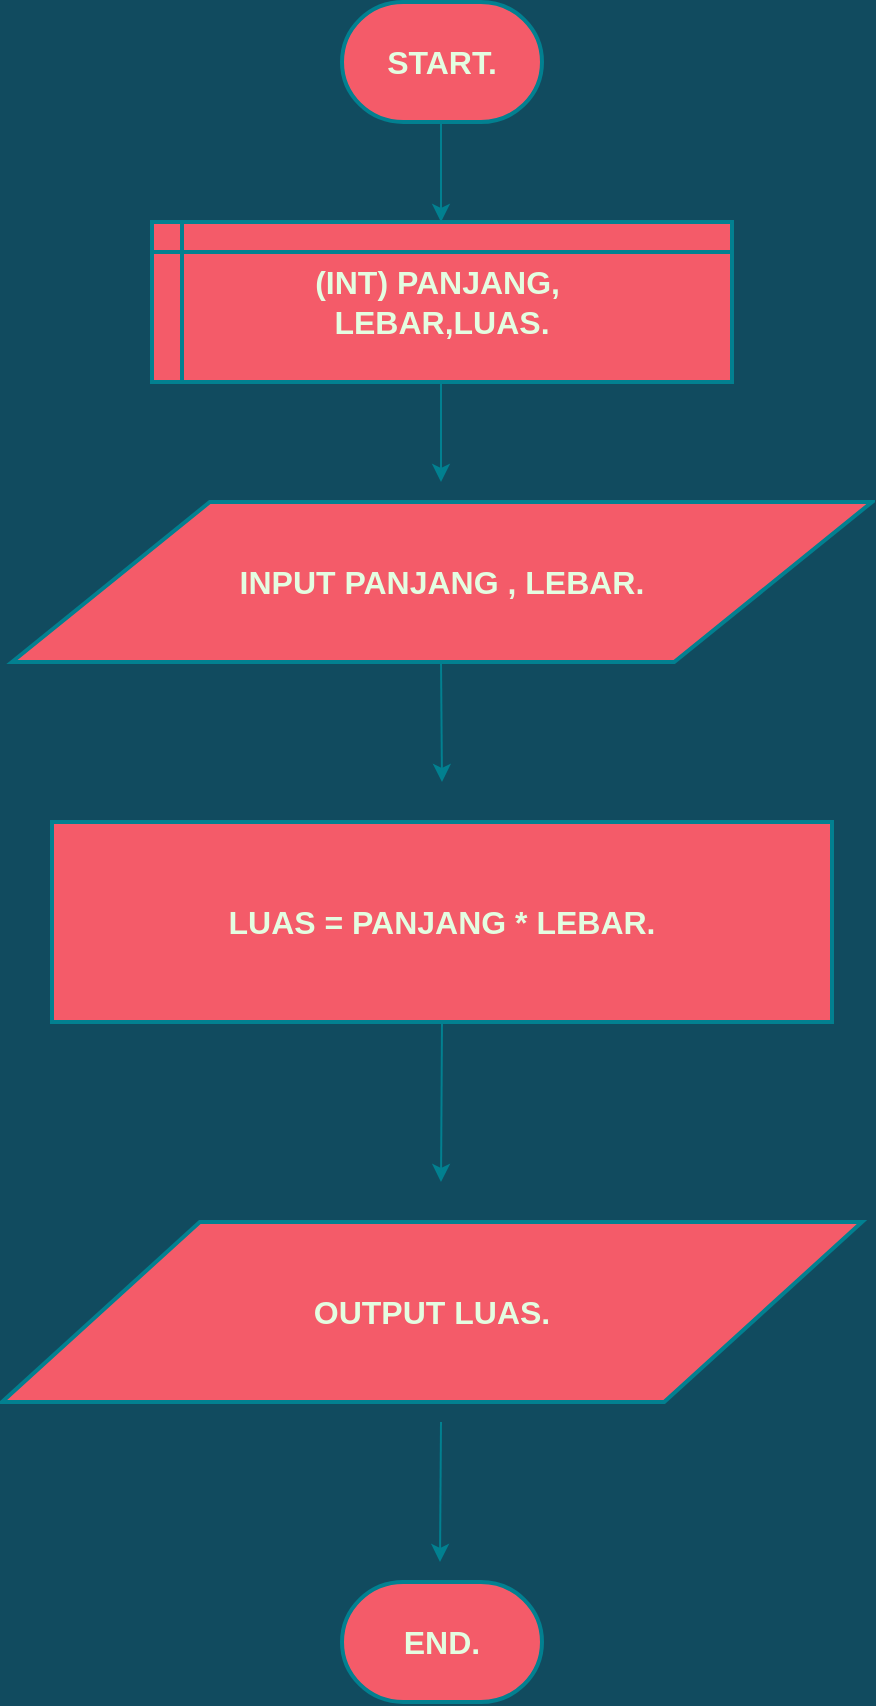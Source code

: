 <mxfile version="20.3.0" type="device"><diagram id="VstyRhJEmgxWs5WTOCJE" name="Page-1"><mxGraphModel dx="1984" dy="1142" grid="1" gridSize="10" guides="1" tooltips="1" connect="1" arrows="1" fold="1" page="1" pageScale="1" pageWidth="850" pageHeight="1100" background="#114B5F" math="0" shadow="0"><root><mxCell id="0"/><mxCell id="1" parent="0"/><mxCell id="5_MT6jflt2yu9PLrHrEz-2" value="&lt;b&gt;&lt;font style=&quot;font-size: 16px;&quot;&gt;START.&lt;/font&gt;&lt;/b&gt;" style="strokeWidth=2;html=1;shape=mxgraph.flowchart.terminator;whiteSpace=wrap;rounded=0;fillColor=#F45B69;strokeColor=#028090;fontColor=#E4FDE1;" vertex="1" parent="1"><mxGeometry x="370" y="120" width="100" height="60" as="geometry"/></mxCell><mxCell id="5_MT6jflt2yu9PLrHrEz-5" value="" style="endArrow=classic;html=1;rounded=0;labelBackgroundColor=#114B5F;strokeColor=#028090;fontColor=#E4FDE1;" edge="1" parent="1"><mxGeometry width="50" height="50" relative="1" as="geometry"><mxPoint x="419.5" y="180" as="sourcePoint"/><mxPoint x="419.5" y="230" as="targetPoint"/></mxGeometry></mxCell><mxCell id="5_MT6jflt2yu9PLrHrEz-6" value="&lt;b&gt;&lt;font style=&quot;font-size: 16px;&quot;&gt;(INT) PANJANG,&amp;nbsp;&lt;br&gt;LEBAR,LUAS.&lt;/font&gt;&lt;br&gt;&lt;/b&gt;" style="shape=internalStorage;whiteSpace=wrap;html=1;dx=15;dy=15;rounded=0;arcSize=8;strokeWidth=2;fillColor=#F45B69;strokeColor=#028090;fontColor=#E4FDE1;" vertex="1" parent="1"><mxGeometry x="275" y="230" width="290" height="80" as="geometry"/></mxCell><mxCell id="5_MT6jflt2yu9PLrHrEz-9" value="" style="endArrow=classic;html=1;rounded=0;labelBackgroundColor=#114B5F;strokeColor=#028090;fontColor=#E4FDE1;" edge="1" parent="1"><mxGeometry width="50" height="50" relative="1" as="geometry"><mxPoint x="419.5" y="310" as="sourcePoint"/><mxPoint x="419.5" y="360" as="targetPoint"/></mxGeometry></mxCell><mxCell id="5_MT6jflt2yu9PLrHrEz-10" value="" style="endArrow=classic;html=1;rounded=0;labelBackgroundColor=#114B5F;strokeColor=#028090;fontColor=#E4FDE1;" edge="1" parent="1"><mxGeometry width="50" height="50" relative="1" as="geometry"><mxPoint x="419.5" y="450" as="sourcePoint"/><mxPoint x="420" y="510" as="targetPoint"/></mxGeometry></mxCell><mxCell id="5_MT6jflt2yu9PLrHrEz-11" value="&lt;b&gt;INPUT PANJANG , LEBAR.&lt;/b&gt;" style="shape=parallelogram;html=1;strokeWidth=2;perimeter=parallelogramPerimeter;whiteSpace=wrap;rounded=0;arcSize=12;size=0.23;strokeColor=#028090;fontSize=16;fontColor=#E4FDE1;fillColor=#F45B69;" vertex="1" parent="1"><mxGeometry x="205" y="370" width="430" height="80" as="geometry"/></mxCell><mxCell id="5_MT6jflt2yu9PLrHrEz-12" value="&lt;b&gt;LUAS = PANJANG * LEBAR.&lt;/b&gt;" style="rounded=0;whiteSpace=wrap;html=1;absoluteArcSize=1;arcSize=14;strokeWidth=2;strokeColor=#028090;fontSize=16;fontColor=#E4FDE1;fillColor=#F45B69;" vertex="1" parent="1"><mxGeometry x="225" y="530" width="390" height="100" as="geometry"/></mxCell><mxCell id="5_MT6jflt2yu9PLrHrEz-13" value="&lt;b&gt;OUTPUT LUAS.&lt;/b&gt;" style="shape=parallelogram;html=1;strokeWidth=2;perimeter=parallelogramPerimeter;whiteSpace=wrap;rounded=0;arcSize=12;size=0.23;strokeColor=#028090;fontSize=16;fontColor=#E4FDE1;fillColor=#F45B69;" vertex="1" parent="1"><mxGeometry x="200" y="730" width="430" height="90" as="geometry"/></mxCell><mxCell id="5_MT6jflt2yu9PLrHrEz-14" value="" style="endArrow=classic;html=1;rounded=0;labelBackgroundColor=#114B5F;strokeColor=#028090;fontColor=#E4FDE1;" edge="1" parent="1"><mxGeometry width="50" height="50" relative="1" as="geometry"><mxPoint x="420" y="630" as="sourcePoint"/><mxPoint x="419.5" y="710" as="targetPoint"/></mxGeometry></mxCell><mxCell id="5_MT6jflt2yu9PLrHrEz-15" value="&lt;b&gt;&lt;font style=&quot;font-size: 16px;&quot;&gt;END.&lt;/font&gt;&lt;/b&gt;" style="strokeWidth=2;html=1;shape=mxgraph.flowchart.terminator;whiteSpace=wrap;rounded=0;fillColor=#F45B69;strokeColor=#028090;fontColor=#E4FDE1;" vertex="1" parent="1"><mxGeometry x="370" y="910" width="100" height="60" as="geometry"/></mxCell><mxCell id="5_MT6jflt2yu9PLrHrEz-19" value="" style="endArrow=classic;html=1;rounded=0;labelBackgroundColor=#114B5F;strokeColor=#028090;fontColor=#E4FDE1;" edge="1" parent="1"><mxGeometry width="50" height="50" relative="1" as="geometry"><mxPoint x="419.5" y="830" as="sourcePoint"/><mxPoint x="419" y="900" as="targetPoint"/></mxGeometry></mxCell></root></mxGraphModel></diagram></mxfile>